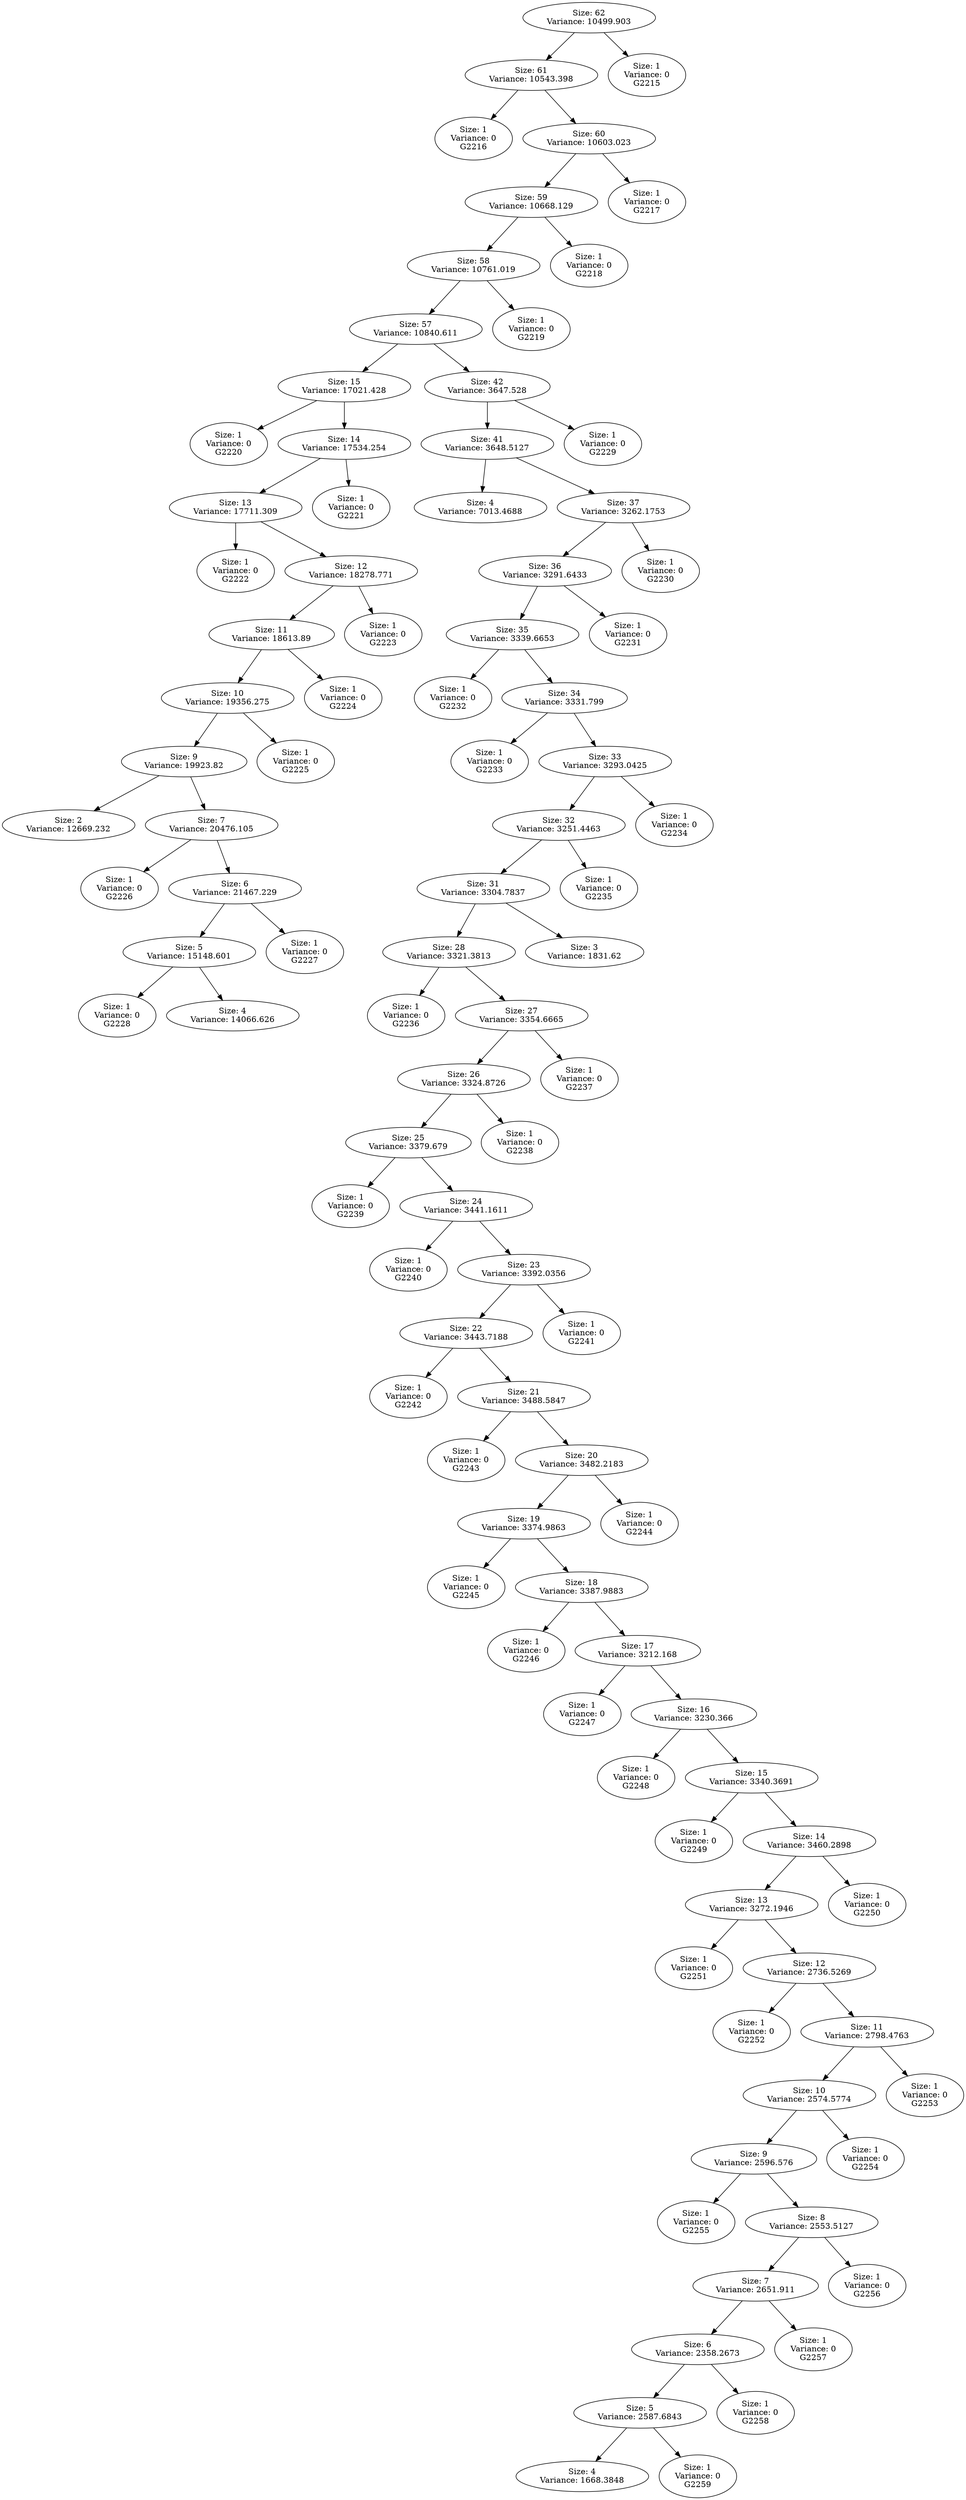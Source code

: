 DIGRAPH G {
"Size: 62\nVariance: 10499.903" -> "Size: 61\nVariance: 10543.398" L=0;
"Size: 62\nVariance: 10499.903" -> "Size: 1\nVariance: 0\nG2215" L=0;
"Size: 61\nVariance: 10543.398" -> "Size: 1\nVariance: 0\nG2216" L=1;
"Size: 61\nVariance: 10543.398" -> "Size: 60\nVariance: 10603.023" L=1;
"Size: 60\nVariance: 10603.023" -> "Size: 59\nVariance: 10668.129" L=2;
"Size: 60\nVariance: 10603.023" -> "Size: 1\nVariance: 0\nG2217" L=2;
"Size: 59\nVariance: 10668.129" -> "Size: 58\nVariance: 10761.019" L=3;
"Size: 59\nVariance: 10668.129" -> "Size: 1\nVariance: 0\nG2218" L=3;
"Size: 58\nVariance: 10761.019" -> "Size: 57\nVariance: 10840.611" L=4;
"Size: 58\nVariance: 10761.019" -> "Size: 1\nVariance: 0\nG2219" L=4;
"Size: 57\nVariance: 10840.611" -> "Size: 15\nVariance: 17021.428" L=5;
"Size: 57\nVariance: 10840.611" -> "Size: 42\nVariance: 3647.528" L=5;
"Size: 15\nVariance: 17021.428" -> "Size: 1\nVariance: 0\nG2220" L=6;
"Size: 15\nVariance: 17021.428" -> "Size: 14\nVariance: 17534.254" L=6;
"Size: 14\nVariance: 17534.254" -> "Size: 13\nVariance: 17711.309" L=7;
"Size: 14\nVariance: 17534.254" -> "Size: 1\nVariance: 0\nG2221" L=7;
"Size: 13\nVariance: 17711.309" -> "Size: 1\nVariance: 0\nG2222" L=8;
"Size: 13\nVariance: 17711.309" -> "Size: 12\nVariance: 18278.771" L=8;
"Size: 12\nVariance: 18278.771" -> "Size: 11\nVariance: 18613.89" L=9;
"Size: 12\nVariance: 18278.771" -> "Size: 1\nVariance: 0\nG2223" L=9;
"Size: 11\nVariance: 18613.89" -> "Size: 10\nVariance: 19356.275" L=10;
"Size: 11\nVariance: 18613.89" -> "Size: 1\nVariance: 0\nG2224" L=10;
"Size: 10\nVariance: 19356.275" -> "Size: 9\nVariance: 19923.82" L=11;
"Size: 10\nVariance: 19356.275" -> "Size: 1\nVariance: 0\nG2225" L=11;
"Size: 9\nVariance: 19923.82" -> "Size: 2\nVariance: 12669.232" L=12;
"Size: 9\nVariance: 19923.82" -> "Size: 7\nVariance: 20476.105" L=12;
"Size: 7\nVariance: 20476.105" -> "Size: 1\nVariance: 0\nG2226" L=13;
"Size: 7\nVariance: 20476.105" -> "Size: 6\nVariance: 21467.229" L=13;
"Size: 6\nVariance: 21467.229" -> "Size: 5\nVariance: 15148.601" L=14;
"Size: 6\nVariance: 21467.229" -> "Size: 1\nVariance: 0\nG2227" L=14;
"Size: 5\nVariance: 15148.601" -> "Size: 1\nVariance: 0\nG2228" L=15;
"Size: 5\nVariance: 15148.601" -> "Size: 4\nVariance: 14066.626" L=15;
"Size: 42\nVariance: 3647.528" -> "Size: 41\nVariance: 3648.5127" L=6;
"Size: 42\nVariance: 3647.528" -> "Size: 1\nVariance: 0\nG2229" L=6;
"Size: 41\nVariance: 3648.5127" -> "Size: 4\nVariance: 7013.4688" L=7;
"Size: 41\nVariance: 3648.5127" -> "Size: 37\nVariance: 3262.1753" L=7;
"Size: 37\nVariance: 3262.1753" -> "Size: 36\nVariance: 3291.6433" L=8;
"Size: 37\nVariance: 3262.1753" -> "Size: 1\nVariance: 0\nG2230" L=8;
"Size: 36\nVariance: 3291.6433" -> "Size: 35\nVariance: 3339.6653" L=9;
"Size: 36\nVariance: 3291.6433" -> "Size: 1\nVariance: 0\nG2231" L=9;
"Size: 35\nVariance: 3339.6653" -> "Size: 1\nVariance: 0\nG2232" L=10;
"Size: 35\nVariance: 3339.6653" -> "Size: 34\nVariance: 3331.799" L=10;
"Size: 34\nVariance: 3331.799" -> "Size: 1\nVariance: 0\nG2233" L=11;
"Size: 34\nVariance: 3331.799" -> "Size: 33\nVariance: 3293.0425" L=11;
"Size: 33\nVariance: 3293.0425" -> "Size: 32\nVariance: 3251.4463" L=12;
"Size: 33\nVariance: 3293.0425" -> "Size: 1\nVariance: 0\nG2234" L=12;
"Size: 32\nVariance: 3251.4463" -> "Size: 31\nVariance: 3304.7837" L=13;
"Size: 32\nVariance: 3251.4463" -> "Size: 1\nVariance: 0\nG2235" L=13;
"Size: 31\nVariance: 3304.7837" -> "Size: 28\nVariance: 3321.3813" L=14;
"Size: 31\nVariance: 3304.7837" -> "Size: 3\nVariance: 1831.62" L=14;
"Size: 28\nVariance: 3321.3813" -> "Size: 1\nVariance: 0\nG2236" L=15;
"Size: 28\nVariance: 3321.3813" -> "Size: 27\nVariance: 3354.6665" L=15;
"Size: 27\nVariance: 3354.6665" -> "Size: 26\nVariance: 3324.8726" L=16;
"Size: 27\nVariance: 3354.6665" -> "Size: 1\nVariance: 0\nG2237" L=16;
"Size: 26\nVariance: 3324.8726" -> "Size: 25\nVariance: 3379.679" L=17;
"Size: 26\nVariance: 3324.8726" -> "Size: 1\nVariance: 0\nG2238" L=17;
"Size: 25\nVariance: 3379.679" -> "Size: 1\nVariance: 0\nG2239" L=18;
"Size: 25\nVariance: 3379.679" -> "Size: 24\nVariance: 3441.1611" L=18;
"Size: 24\nVariance: 3441.1611" -> "Size: 1\nVariance: 0\nG2240" L=19;
"Size: 24\nVariance: 3441.1611" -> "Size: 23\nVariance: 3392.0356" L=19;
"Size: 23\nVariance: 3392.0356" -> "Size: 22\nVariance: 3443.7188" L=20;
"Size: 23\nVariance: 3392.0356" -> "Size: 1\nVariance: 0\nG2241" L=20;
"Size: 22\nVariance: 3443.7188" -> "Size: 1\nVariance: 0\nG2242" L=21;
"Size: 22\nVariance: 3443.7188" -> "Size: 21\nVariance: 3488.5847" L=21;
"Size: 21\nVariance: 3488.5847" -> "Size: 1\nVariance: 0\nG2243" L=22;
"Size: 21\nVariance: 3488.5847" -> "Size: 20\nVariance: 3482.2183" L=22;
"Size: 20\nVariance: 3482.2183" -> "Size: 19\nVariance: 3374.9863" L=23;
"Size: 20\nVariance: 3482.2183" -> "Size: 1\nVariance: 0\nG2244" L=23;
"Size: 19\nVariance: 3374.9863" -> "Size: 1\nVariance: 0\nG2245" L=24;
"Size: 19\nVariance: 3374.9863" -> "Size: 18\nVariance: 3387.9883" L=24;
"Size: 18\nVariance: 3387.9883" -> "Size: 1\nVariance: 0\nG2246" L=25;
"Size: 18\nVariance: 3387.9883" -> "Size: 17\nVariance: 3212.168" L=25;
"Size: 17\nVariance: 3212.168" -> "Size: 1\nVariance: 0\nG2247" L=26;
"Size: 17\nVariance: 3212.168" -> "Size: 16\nVariance: 3230.366" L=26;
"Size: 16\nVariance: 3230.366" -> "Size: 1\nVariance: 0\nG2248" L=27;
"Size: 16\nVariance: 3230.366" -> "Size: 15\nVariance: 3340.3691" L=27;
"Size: 15\nVariance: 3340.3691" -> "Size: 1\nVariance: 0\nG2249" L=28;
"Size: 15\nVariance: 3340.3691" -> "Size: 14\nVariance: 3460.2898" L=28;
"Size: 14\nVariance: 3460.2898" -> "Size: 13\nVariance: 3272.1946" L=29;
"Size: 14\nVariance: 3460.2898" -> "Size: 1\nVariance: 0\nG2250" L=29;
"Size: 13\nVariance: 3272.1946" -> "Size: 1\nVariance: 0\nG2251" L=30;
"Size: 13\nVariance: 3272.1946" -> "Size: 12\nVariance: 2736.5269" L=30;
"Size: 12\nVariance: 2736.5269" -> "Size: 1\nVariance: 0\nG2252" L=31;
"Size: 12\nVariance: 2736.5269" -> "Size: 11\nVariance: 2798.4763" L=31;
"Size: 11\nVariance: 2798.4763" -> "Size: 10\nVariance: 2574.5774" L=32;
"Size: 11\nVariance: 2798.4763" -> "Size: 1\nVariance: 0\nG2253" L=32;
"Size: 10\nVariance: 2574.5774" -> "Size: 9\nVariance: 2596.576" L=33;
"Size: 10\nVariance: 2574.5774" -> "Size: 1\nVariance: 0\nG2254" L=33;
"Size: 9\nVariance: 2596.576" -> "Size: 1\nVariance: 0\nG2255" L=34;
"Size: 9\nVariance: 2596.576" -> "Size: 8\nVariance: 2553.5127" L=34;
"Size: 8\nVariance: 2553.5127" -> "Size: 7\nVariance: 2651.911" L=35;
"Size: 8\nVariance: 2553.5127" -> "Size: 1\nVariance: 0\nG2256" L=35;
"Size: 7\nVariance: 2651.911" -> "Size: 6\nVariance: 2358.2673" L=36;
"Size: 7\nVariance: 2651.911" -> "Size: 1\nVariance: 0\nG2257" L=36;
"Size: 6\nVariance: 2358.2673" -> "Size: 5\nVariance: 2587.6843" L=37;
"Size: 6\nVariance: 2358.2673" -> "Size: 1\nVariance: 0\nG2258" L=37;
"Size: 5\nVariance: 2587.6843" -> "Size: 4\nVariance: 1668.3848" L=38;
"Size: 5\nVariance: 2587.6843" -> "Size: 1\nVariance: 0\nG2259" L=38;
}
